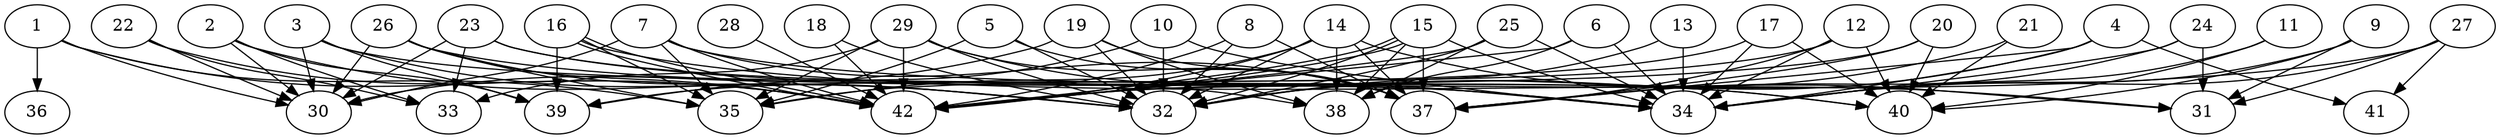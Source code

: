 // DAG (tier=3-complex, mode=data, n=42, ccr=0.538, fat=0.844, density=0.609, regular=0.265, jump=0.322, mindata=4194304, maxdata=33554432)
// DAG automatically generated by daggen at Sun Aug 24 16:33:35 2025
// /home/ermia/Project/Environments/daggen/bin/daggen --dot --ccr 0.538 --fat 0.844 --regular 0.265 --density 0.609 --jump 0.322 --mindata 4194304 --maxdata 33554432 -n 42 
digraph G {
  1 [size="158645223396877952", alpha="0.06", expect_size="79322611698438976"]
  1 -> 30 [size ="4042388859256832"]
  1 -> 35 [size ="4042388859256832"]
  1 -> 36 [size ="4042388859256832"]
  1 -> 42 [size ="4042388859256832"]
  2 [size="5271539630858522624", alpha="0.19", expect_size="2635769815429261312"]
  2 -> 30 [size ="1985826749677568"]
  2 -> 32 [size ="1985826749677568"]
  2 -> 33 [size ="1985826749677568"]
  2 -> 39 [size ="1985826749677568"]
  3 [size="402631828960661440", alpha="0.04", expect_size="201315914480330720"]
  3 -> 30 [size ="8049494570565632"]
  3 -> 32 [size ="8049494570565632"]
  3 -> 38 [size ="8049494570565632"]
  3 -> 39 [size ="8049494570565632"]
  4 [size="476907534866634048", alpha="0.15", expect_size="238453767433317024"]
  4 -> 32 [size ="515479298899968"]
  4 -> 34 [size ="515479298899968"]
  4 -> 37 [size ="515479298899968"]
  4 -> 41 [size ="515479298899968"]
  5 [size="35921738736828837527552", alpha="0.07", expect_size="17960869368414418763776"]
  5 -> 32 [size ="8709533358620672"]
  5 -> 35 [size ="8709533358620672"]
  5 -> 37 [size ="8709533358620672"]
  6 [size="277274579959544160", alpha="0.13", expect_size="138637289979772080"]
  6 -> 34 [size ="176732032204800"]
  6 -> 38 [size ="176732032204800"]
  6 -> 42 [size ="176732032204800"]
  7 [size="1193389638036235008", alpha="0.08", expect_size="596694819018117504"]
  7 -> 30 [size ="2233694412603392"]
  7 -> 35 [size ="2233694412603392"]
  7 -> 37 [size ="2233694412603392"]
  7 -> 40 [size ="2233694412603392"]
  7 -> 42 [size ="2233694412603392"]
  8 [size="1824062033790377132032", alpha="0.18", expect_size="912031016895188566016"]
  8 -> 32 [size ="1194308132667392"]
  8 -> 37 [size ="1194308132667392"]
  8 -> 42 [size ="1194308132667392"]
  9 [size="11503504836171661312000", alpha="0.00", expect_size="5751752418085830656000"]
  9 -> 31 [size ="4076712702771200"]
  9 -> 34 [size ="4076712702771200"]
  9 -> 40 [size ="4076712702771200"]
  10 [size="12932198873979682816", alpha="0.16", expect_size="6466099436989841408"]
  10 -> 32 [size ="7157362511052800"]
  10 -> 34 [size ="7157362511052800"]
  10 -> 39 [size ="7157362511052800"]
  11 [size="1619009165739962662912", alpha="0.08", expect_size="809504582869981331456"]
  11 -> 34 [size ="1103035589722112"]
  11 -> 40 [size ="1103035589722112"]
  12 [size="24952353870252308", alpha="0.02", expect_size="12476176935126154"]
  12 -> 34 [size ="435711421448192"]
  12 -> 35 [size ="435711421448192"]
  12 -> 37 [size ="435711421448192"]
  12 -> 40 [size ="435711421448192"]
  13 [size="15533850154420897792", alpha="0.15", expect_size="7766925077210448896"]
  13 -> 32 [size ="5073148798042112"]
  13 -> 34 [size ="5073148798042112"]
  14 [size="92970482708674816", alpha="0.18", expect_size="46485241354337408"]
  14 -> 31 [size ="2491795950796800"]
  14 -> 32 [size ="2491795950796800"]
  14 -> 35 [size ="2491795950796800"]
  14 -> 37 [size ="2491795950796800"]
  14 -> 38 [size ="2491795950796800"]
  14 -> 42 [size ="2491795950796800"]
  15 [size="8756685739315338240", alpha="0.17", expect_size="4378342869657669120"]
  15 -> 32 [size ="3596866071560192"]
  15 -> 34 [size ="3596866071560192"]
  15 -> 37 [size ="3596866071560192"]
  15 -> 38 [size ="3596866071560192"]
  15 -> 42 [size ="3596866071560192"]
  15 -> 42 [size ="3596866071560192"]
  16 [size="269473292336891488", alpha="0.09", expect_size="134736646168445744"]
  16 -> 31 [size ="6371597405388800"]
  16 -> 35 [size ="6371597405388800"]
  16 -> 39 [size ="6371597405388800"]
  16 -> 42 [size ="6371597405388800"]
  16 -> 42 [size ="6371597405388800"]
  17 [size="12134628559591208648704", alpha="0.10", expect_size="6067314279795604324352"]
  17 -> 34 [size ="4224490246504448"]
  17 -> 39 [size ="4224490246504448"]
  17 -> 40 [size ="4224490246504448"]
  18 [size="4122422415345369600", alpha="0.14", expect_size="2061211207672684800"]
  18 -> 32 [size ="2547038289920000"]
  18 -> 42 [size ="2547038289920000"]
  19 [size="2123913130649093888", alpha="0.09", expect_size="1061956565324546944"]
  19 -> 30 [size ="1663247568601088"]
  19 -> 32 [size ="1663247568601088"]
  19 -> 37 [size ="1663247568601088"]
  19 -> 38 [size ="1663247568601088"]
  20 [size="1172964975481272139776", alpha="0.19", expect_size="586482487740636069888"]
  20 -> 37 [size ="889774625783808"]
  20 -> 40 [size ="889774625783808"]
  20 -> 42 [size ="889774625783808"]
  21 [size="7201356451957200", alpha="0.13", expect_size="3600678225978600"]
  21 -> 32 [size ="854028242124800"]
  21 -> 40 [size ="854028242124800"]
  22 [size="1559437017998923520", alpha="0.02", expect_size="779718508999461760"]
  22 -> 30 [size ="3132448632209408"]
  22 -> 33 [size ="3132448632209408"]
  22 -> 42 [size ="3132448632209408"]
  23 [size="331147919188749056", alpha="0.12", expect_size="165573959594374528"]
  23 -> 30 [size ="6011103360319488"]
  23 -> 33 [size ="6011103360319488"]
  23 -> 34 [size ="6011103360319488"]
  23 -> 40 [size ="6011103360319488"]
  24 [size="117294492363676960", alpha="0.02", expect_size="58647246181838480"]
  24 -> 31 [size ="2450331531214848"]
  24 -> 34 [size ="2450331531214848"]
  24 -> 37 [size ="2450331531214848"]
  25 [size="168600502198463968", alpha="0.03", expect_size="84300251099231984"]
  25 -> 32 [size ="4557219207053312"]
  25 -> 34 [size ="4557219207053312"]
  25 -> 38 [size ="4557219207053312"]
  25 -> 42 [size ="4557219207053312"]
  26 [size="26040442119586504704", alpha="0.06", expect_size="13020221059793252352"]
  26 -> 30 [size ="8614648404246528"]
  26 -> 32 [size ="8614648404246528"]
  26 -> 34 [size ="8614648404246528"]
  26 -> 35 [size ="8614648404246528"]
  26 -> 42 [size ="8614648404246528"]
  27 [size="74689315539573120", alpha="0.10", expect_size="37344657769786560"]
  27 -> 31 [size ="1202128135651328"]
  27 -> 34 [size ="1202128135651328"]
  27 -> 41 [size ="1202128135651328"]
  27 -> 42 [size ="1202128135651328"]
  28 [size="1079873788385549090816", alpha="0.08", expect_size="539936894192774545408"]
  28 -> 42 [size ="842051499327488"]
  29 [size="952120081767521664", alpha="0.17", expect_size="476060040883760832"]
  29 -> 32 [size ="1567799302422528"]
  29 -> 33 [size ="1567799302422528"]
  29 -> 34 [size ="1567799302422528"]
  29 -> 35 [size ="1567799302422528"]
  29 -> 37 [size ="1567799302422528"]
  29 -> 42 [size ="1567799302422528"]
  30 [size="995570568012926976", alpha="0.18", expect_size="497785284006463488"]
  31 [size="159862292898822144", alpha="0.19", expect_size="79931146449411072"]
  32 [size="175674190505325216", alpha="0.06", expect_size="87837095252662608"]
  33 [size="351049552840471085056", alpha="0.01", expect_size="175524776420235542528"]
  34 [size="89184025851245888", alpha="0.17", expect_size="44592012925622944"]
  35 [size="1032128805078506752", alpha="0.10", expect_size="516064402539253376"]
  36 [size="6772105740892214657024", alpha="0.17", expect_size="3386052870446107328512"]
  37 [size="20962081897462992896", alpha="0.19", expect_size="10481040948731496448"]
  38 [size="8977272264910449664", alpha="0.02", expect_size="4488636132455224832"]
  39 [size="11011315224920954241024", alpha="0.05", expect_size="5505657612460477120512"]
  40 [size="4703583703913122816", alpha="0.02", expect_size="2351791851956561408"]
  41 [size="48069259471649168", alpha="0.05", expect_size="24034629735824584"]
  42 [size="66860448051139712", alpha="0.13", expect_size="33430224025569856"]
}
